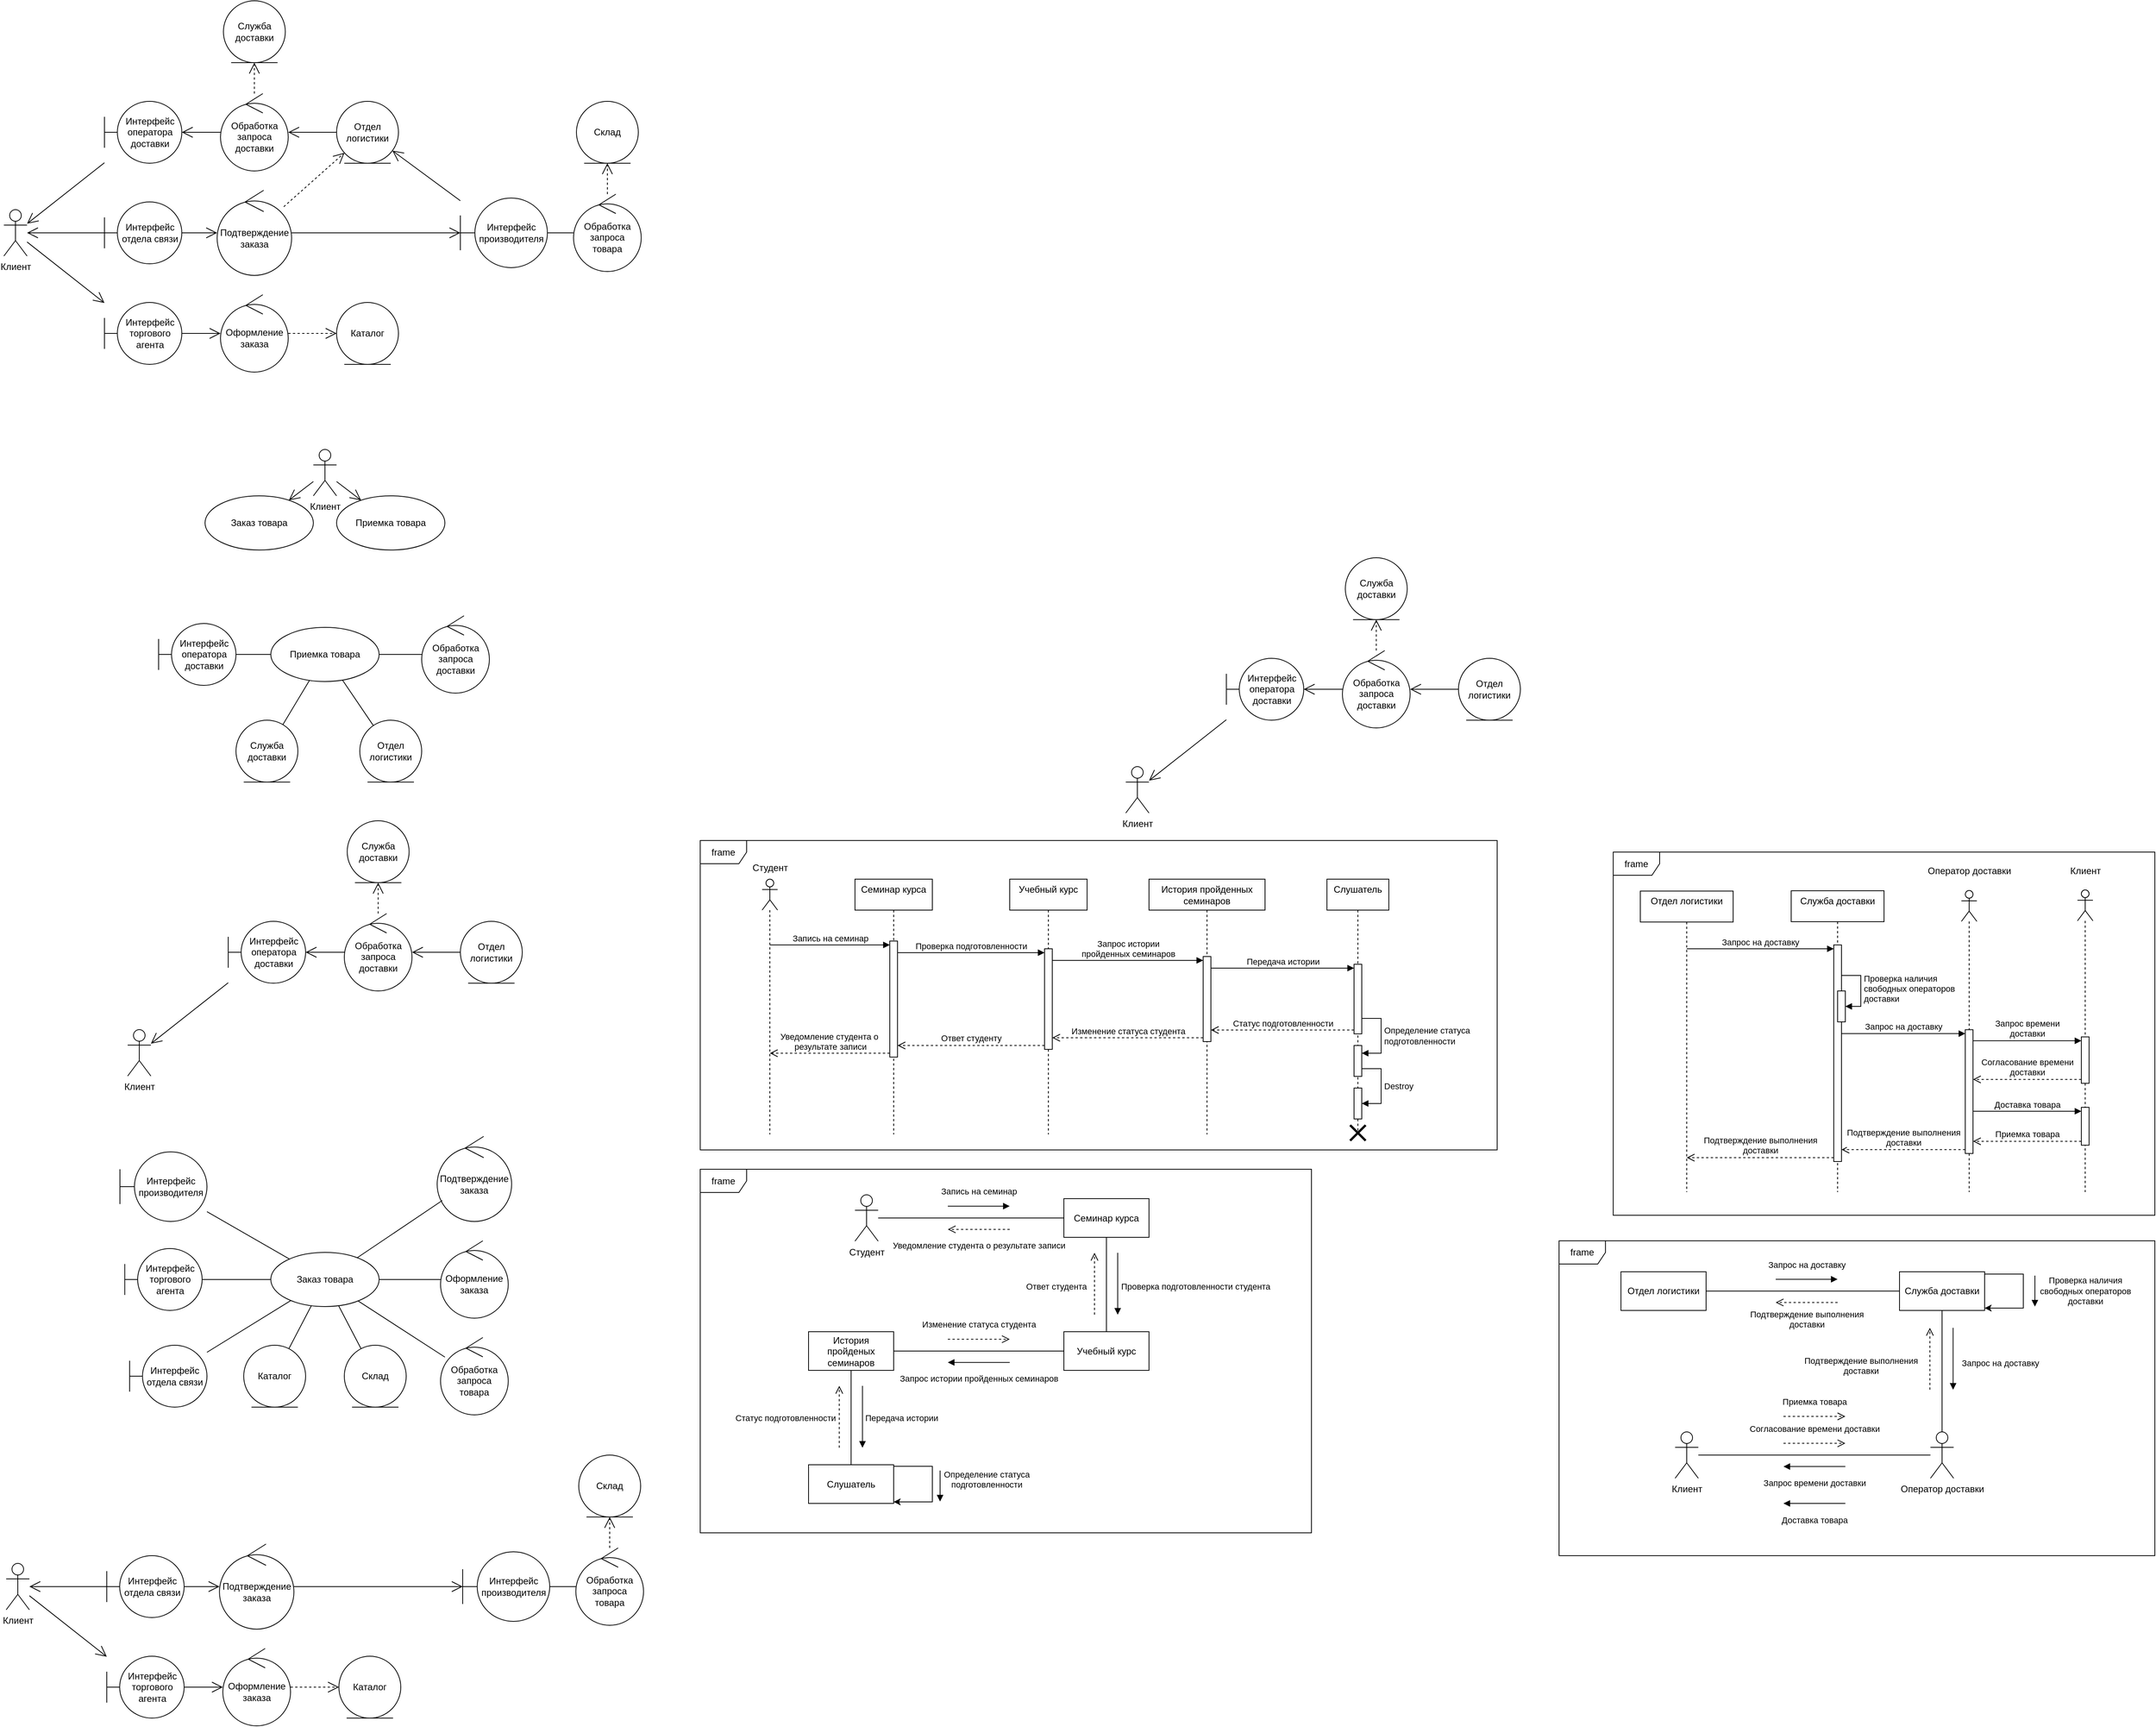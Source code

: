 <mxfile version="24.2.0" type="github">
  <diagram name="Page-1" id="CcjjviD7n0SHSWbUQ4M4">
    <mxGraphModel dx="2048" dy="1240" grid="1" gridSize="10" guides="1" tooltips="1" connect="1" arrows="1" fold="1" page="1" pageScale="1" pageWidth="850" pageHeight="1100" math="0" shadow="0">
      <root>
        <mxCell id="0" />
        <mxCell id="1" parent="0" />
        <mxCell id="o7Sh_ZkmPcDzMAhBmwNY-1" value="Клиент" style="shape=umlActor;verticalLabelPosition=bottom;verticalAlign=top;html=1;outlineConnect=0;" parent="1" vertex="1">
          <mxGeometry x="10" y="270" width="30" height="60" as="geometry" />
        </mxCell>
        <mxCell id="o7Sh_ZkmPcDzMAhBmwNY-2" value="Интерфейс производителя" style="shape=umlBoundary;whiteSpace=wrap;html=1;" parent="1" vertex="1">
          <mxGeometry x="600" y="255" width="112.5" height="90" as="geometry" />
        </mxCell>
        <mxCell id="o7Sh_ZkmPcDzMAhBmwNY-3" value="Интерфейс торгового агента" style="shape=umlBoundary;whiteSpace=wrap;html=1;" parent="1" vertex="1">
          <mxGeometry x="140" y="390" width="100" height="80" as="geometry" />
        </mxCell>
        <mxCell id="o7Sh_ZkmPcDzMAhBmwNY-4" value="Интерфейс отдела связи" style="shape=umlBoundary;whiteSpace=wrap;html=1;" parent="1" vertex="1">
          <mxGeometry x="140" y="260" width="100" height="80" as="geometry" />
        </mxCell>
        <mxCell id="o7Sh_ZkmPcDzMAhBmwNY-5" value="Интерфейс оператора доставки" style="shape=umlBoundary;whiteSpace=wrap;html=1;" parent="1" vertex="1">
          <mxGeometry x="140" y="130" width="100" height="80" as="geometry" />
        </mxCell>
        <mxCell id="o7Sh_ZkmPcDzMAhBmwNY-6" value="" style="endArrow=open;endFill=1;endSize=12;html=1;rounded=0;" parent="1" source="o7Sh_ZkmPcDzMAhBmwNY-5" target="o7Sh_ZkmPcDzMAhBmwNY-1" edge="1">
          <mxGeometry width="160" relative="1" as="geometry">
            <mxPoint x="300" y="50" as="sourcePoint" />
            <mxPoint x="460" y="50" as="targetPoint" />
          </mxGeometry>
        </mxCell>
        <mxCell id="o7Sh_ZkmPcDzMAhBmwNY-7" value="" style="endArrow=open;endFill=1;endSize=12;html=1;rounded=0;" parent="1" source="o7Sh_ZkmPcDzMAhBmwNY-1" target="o7Sh_ZkmPcDzMAhBmwNY-3" edge="1">
          <mxGeometry width="160" relative="1" as="geometry">
            <mxPoint x="320" y="103" as="sourcePoint" />
            <mxPoint x="420" y="30" as="targetPoint" />
          </mxGeometry>
        </mxCell>
        <mxCell id="o7Sh_ZkmPcDzMAhBmwNY-8" value="" style="endArrow=open;endFill=1;endSize=12;html=1;rounded=0;" parent="1" source="o7Sh_ZkmPcDzMAhBmwNY-4" target="o7Sh_ZkmPcDzMAhBmwNY-1" edge="1">
          <mxGeometry width="160" relative="1" as="geometry">
            <mxPoint x="160" y="236" as="sourcePoint" />
            <mxPoint x="60" y="309" as="targetPoint" />
          </mxGeometry>
        </mxCell>
        <mxCell id="o7Sh_ZkmPcDzMAhBmwNY-9" value="Обработка запроса товара" style="ellipse;shape=umlControl;whiteSpace=wrap;html=1;" parent="1" vertex="1">
          <mxGeometry x="746.25" y="250" width="87.5" height="100" as="geometry" />
        </mxCell>
        <mxCell id="o7Sh_ZkmPcDzMAhBmwNY-13" value="Каталог" style="ellipse;shape=umlEntity;whiteSpace=wrap;html=1;" parent="1" vertex="1">
          <mxGeometry x="440" y="390" width="80" height="80" as="geometry" />
        </mxCell>
        <mxCell id="o7Sh_ZkmPcDzMAhBmwNY-14" value="Склад" style="ellipse;shape=umlEntity;whiteSpace=wrap;html=1;" parent="1" vertex="1">
          <mxGeometry x="750" y="130" width="80" height="80" as="geometry" />
        </mxCell>
        <mxCell id="o7Sh_ZkmPcDzMAhBmwNY-15" value="Отдел логистики" style="ellipse;shape=umlEntity;whiteSpace=wrap;html=1;" parent="1" vertex="1">
          <mxGeometry x="440" y="130" width="80" height="80" as="geometry" />
        </mxCell>
        <mxCell id="o7Sh_ZkmPcDzMAhBmwNY-16" value="Служба доставки" style="ellipse;shape=umlEntity;whiteSpace=wrap;html=1;" parent="1" vertex="1">
          <mxGeometry x="293.75" width="80" height="80" as="geometry" />
        </mxCell>
        <mxCell id="o7Sh_ZkmPcDzMAhBmwNY-18" value="Обработка запроса доставки" style="ellipse;shape=umlControl;whiteSpace=wrap;html=1;" parent="1" vertex="1">
          <mxGeometry x="290" y="120" width="87.5" height="100" as="geometry" />
        </mxCell>
        <mxCell id="o7Sh_ZkmPcDzMAhBmwNY-19" value="Подтверждение заказа" style="ellipse;shape=umlControl;whiteSpace=wrap;html=1;" parent="1" vertex="1">
          <mxGeometry x="285.63" y="245" width="96.25" height="110" as="geometry" />
        </mxCell>
        <mxCell id="o7Sh_ZkmPcDzMAhBmwNY-20" value="Оформление заказа" style="ellipse;shape=umlControl;whiteSpace=wrap;html=1;" parent="1" vertex="1">
          <mxGeometry x="290" y="380" width="87.5" height="100" as="geometry" />
        </mxCell>
        <mxCell id="o7Sh_ZkmPcDzMAhBmwNY-21" value="" style="endArrow=open;endFill=1;endSize=12;html=1;rounded=0;dashed=1;" parent="1" source="o7Sh_ZkmPcDzMAhBmwNY-9" target="o7Sh_ZkmPcDzMAhBmwNY-14" edge="1">
          <mxGeometry width="160" relative="1" as="geometry">
            <mxPoint x="810" y="355" as="sourcePoint" />
            <mxPoint x="710" y="434" as="targetPoint" />
          </mxGeometry>
        </mxCell>
        <mxCell id="o7Sh_ZkmPcDzMAhBmwNY-22" value="" style="endArrow=open;endFill=1;endSize=12;html=1;rounded=0;dashed=1;" parent="1" source="o7Sh_ZkmPcDzMAhBmwNY-18" target="o7Sh_ZkmPcDzMAhBmwNY-16" edge="1">
          <mxGeometry width="160" relative="1" as="geometry">
            <mxPoint x="560" y="39.5" as="sourcePoint" />
            <mxPoint x="610" y="39.5" as="targetPoint" />
          </mxGeometry>
        </mxCell>
        <mxCell id="o7Sh_ZkmPcDzMAhBmwNY-23" value="" style="endArrow=open;endFill=1;endSize=12;html=1;rounded=0;dashed=1;" parent="1" source="o7Sh_ZkmPcDzMAhBmwNY-20" target="o7Sh_ZkmPcDzMAhBmwNY-13" edge="1">
          <mxGeometry width="160" relative="1" as="geometry">
            <mxPoint x="572.5" y="550" as="sourcePoint" />
            <mxPoint x="672.5" y="380" as="targetPoint" />
          </mxGeometry>
        </mxCell>
        <mxCell id="o7Sh_ZkmPcDzMAhBmwNY-24" value="" style="endArrow=open;endFill=1;endSize=12;html=1;rounded=0;dashed=1;" parent="1" source="o7Sh_ZkmPcDzMAhBmwNY-19" target="o7Sh_ZkmPcDzMAhBmwNY-15" edge="1">
          <mxGeometry width="160" relative="1" as="geometry">
            <mxPoint x="430" y="310" as="sourcePoint" />
            <mxPoint x="492" y="310" as="targetPoint" />
          </mxGeometry>
        </mxCell>
        <mxCell id="o7Sh_ZkmPcDzMAhBmwNY-25" value="" style="endArrow=open;endFill=1;endSize=12;html=1;rounded=0;" parent="1" source="o7Sh_ZkmPcDzMAhBmwNY-3" target="o7Sh_ZkmPcDzMAhBmwNY-20" edge="1">
          <mxGeometry width="160" relative="1" as="geometry">
            <mxPoint x="340" y="530" as="sourcePoint" />
            <mxPoint x="240" y="530" as="targetPoint" />
          </mxGeometry>
        </mxCell>
        <mxCell id="o7Sh_ZkmPcDzMAhBmwNY-26" value="" style="endArrow=open;endFill=1;endSize=12;html=1;rounded=0;" parent="1" source="o7Sh_ZkmPcDzMAhBmwNY-4" target="o7Sh_ZkmPcDzMAhBmwNY-19" edge="1">
          <mxGeometry width="160" relative="1" as="geometry">
            <mxPoint x="240" y="355" as="sourcePoint" />
            <mxPoint x="290" y="355" as="targetPoint" />
          </mxGeometry>
        </mxCell>
        <mxCell id="o7Sh_ZkmPcDzMAhBmwNY-27" value="" style="endArrow=open;endFill=1;endSize=12;html=1;rounded=0;" parent="1" source="o7Sh_ZkmPcDzMAhBmwNY-18" target="o7Sh_ZkmPcDzMAhBmwNY-5" edge="1">
          <mxGeometry width="160" relative="1" as="geometry">
            <mxPoint x="167" y="60" as="sourcePoint" />
            <mxPoint x="213" y="60" as="targetPoint" />
          </mxGeometry>
        </mxCell>
        <mxCell id="o7Sh_ZkmPcDzMAhBmwNY-28" value="" style="endArrow=open;endFill=1;endSize=12;html=1;rounded=0;" parent="1" source="o7Sh_ZkmPcDzMAhBmwNY-19" target="o7Sh_ZkmPcDzMAhBmwNY-2" edge="1">
          <mxGeometry width="160" relative="1" as="geometry">
            <mxPoint x="530" y="299.5" as="sourcePoint" />
            <mxPoint x="560" y="300" as="targetPoint" />
          </mxGeometry>
        </mxCell>
        <mxCell id="o7Sh_ZkmPcDzMAhBmwNY-29" value="" style="endArrow=none;endFill=0;endSize=12;html=1;rounded=0;" parent="1" source="o7Sh_ZkmPcDzMAhBmwNY-2" target="o7Sh_ZkmPcDzMAhBmwNY-9" edge="1">
          <mxGeometry width="160" relative="1" as="geometry">
            <mxPoint x="572" y="360" as="sourcePoint" />
            <mxPoint x="750" y="360" as="targetPoint" />
          </mxGeometry>
        </mxCell>
        <mxCell id="o7Sh_ZkmPcDzMAhBmwNY-30" value="" style="endArrow=open;endFill=1;endSize=12;html=1;rounded=0;" parent="1" source="o7Sh_ZkmPcDzMAhBmwNY-2" target="o7Sh_ZkmPcDzMAhBmwNY-15" edge="1">
          <mxGeometry width="160" relative="1" as="geometry">
            <mxPoint x="572.5" y="170" as="sourcePoint" />
            <mxPoint x="626" y="230" as="targetPoint" />
          </mxGeometry>
        </mxCell>
        <mxCell id="o7Sh_ZkmPcDzMAhBmwNY-31" value="" style="endArrow=open;endFill=1;endSize=12;html=1;rounded=0;" parent="1" source="o7Sh_ZkmPcDzMAhBmwNY-15" target="o7Sh_ZkmPcDzMAhBmwNY-18" edge="1">
          <mxGeometry width="160" relative="1" as="geometry">
            <mxPoint x="583" y="180" as="sourcePoint" />
            <mxPoint x="410" y="180" as="targetPoint" />
          </mxGeometry>
        </mxCell>
        <mxCell id="o7Sh_ZkmPcDzMAhBmwNY-34" value="Клиент" style="shape=umlActor;verticalLabelPosition=bottom;verticalAlign=top;html=1;outlineConnect=0;" parent="1" vertex="1">
          <mxGeometry x="410" y="580" width="30" height="60" as="geometry" />
        </mxCell>
        <mxCell id="o7Sh_ZkmPcDzMAhBmwNY-35" value="Приемка товара" style="ellipse;whiteSpace=wrap;html=1;" parent="1" vertex="1">
          <mxGeometry x="440" y="640" width="140" height="70" as="geometry" />
        </mxCell>
        <mxCell id="o7Sh_ZkmPcDzMAhBmwNY-36" value="Заказ товара" style="ellipse;whiteSpace=wrap;html=1;" parent="1" vertex="1">
          <mxGeometry x="270" y="640" width="140" height="70" as="geometry" />
        </mxCell>
        <mxCell id="o7Sh_ZkmPcDzMAhBmwNY-37" value="" style="endArrow=open;endFill=1;endSize=12;html=1;rounded=0;" parent="1" source="o7Sh_ZkmPcDzMAhBmwNY-34" target="o7Sh_ZkmPcDzMAhBmwNY-35" edge="1">
          <mxGeometry width="160" relative="1" as="geometry">
            <mxPoint x="390" y="650" as="sourcePoint" />
            <mxPoint x="665" y="679" as="targetPoint" />
          </mxGeometry>
        </mxCell>
        <mxCell id="o7Sh_ZkmPcDzMAhBmwNY-38" value="" style="endArrow=open;endFill=1;endSize=12;html=1;rounded=0;" parent="1" source="o7Sh_ZkmPcDzMAhBmwNY-34" target="o7Sh_ZkmPcDzMAhBmwNY-36" edge="1">
          <mxGeometry width="160" relative="1" as="geometry">
            <mxPoint x="390" y="630" as="sourcePoint" />
            <mxPoint x="482" y="584" as="targetPoint" />
          </mxGeometry>
        </mxCell>
        <mxCell id="o7Sh_ZkmPcDzMAhBmwNY-39" value="Заказ товара" style="ellipse;whiteSpace=wrap;html=1;" parent="1" vertex="1">
          <mxGeometry x="355" y="1618" width="140" height="70" as="geometry" />
        </mxCell>
        <mxCell id="o7Sh_ZkmPcDzMAhBmwNY-40" value="Приемка товара" style="ellipse;whiteSpace=wrap;html=1;" parent="1" vertex="1">
          <mxGeometry x="355" y="810" width="140" height="70" as="geometry" />
        </mxCell>
        <mxCell id="o7Sh_ZkmPcDzMAhBmwNY-41" value="Интерфейс оператора доставки" style="shape=umlBoundary;whiteSpace=wrap;html=1;" parent="1" vertex="1">
          <mxGeometry x="210" y="805" width="100" height="80" as="geometry" />
        </mxCell>
        <mxCell id="o7Sh_ZkmPcDzMAhBmwNY-42" value="Отдел логистики" style="ellipse;shape=umlEntity;whiteSpace=wrap;html=1;" parent="1" vertex="1">
          <mxGeometry x="470" y="930" width="80" height="80" as="geometry" />
        </mxCell>
        <mxCell id="o7Sh_ZkmPcDzMAhBmwNY-43" value="Служба доставки" style="ellipse;shape=umlEntity;whiteSpace=wrap;html=1;" parent="1" vertex="1">
          <mxGeometry x="310" y="930" width="80" height="80" as="geometry" />
        </mxCell>
        <mxCell id="o7Sh_ZkmPcDzMAhBmwNY-44" value="Обработка запроса доставки" style="ellipse;shape=umlControl;whiteSpace=wrap;html=1;" parent="1" vertex="1">
          <mxGeometry x="550" y="795" width="87.5" height="100" as="geometry" />
        </mxCell>
        <mxCell id="o7Sh_ZkmPcDzMAhBmwNY-45" value="" style="endArrow=none;endFill=0;endSize=12;html=1;rounded=0;" parent="1" source="o7Sh_ZkmPcDzMAhBmwNY-44" target="o7Sh_ZkmPcDzMAhBmwNY-40" edge="1">
          <mxGeometry width="160" relative="1" as="geometry">
            <mxPoint x="630" y="1060" as="sourcePoint" />
            <mxPoint x="776" y="800" as="targetPoint" />
          </mxGeometry>
        </mxCell>
        <mxCell id="o7Sh_ZkmPcDzMAhBmwNY-46" value="" style="endArrow=none;endFill=0;endSize=12;html=1;rounded=0;" parent="1" source="o7Sh_ZkmPcDzMAhBmwNY-41" target="o7Sh_ZkmPcDzMAhBmwNY-40" edge="1">
          <mxGeometry width="160" relative="1" as="geometry">
            <mxPoint x="560" y="855" as="sourcePoint" />
            <mxPoint x="505" y="855" as="targetPoint" />
            <Array as="points" />
          </mxGeometry>
        </mxCell>
        <mxCell id="o7Sh_ZkmPcDzMAhBmwNY-48" value="" style="endArrow=none;endFill=0;endSize=12;html=1;rounded=0;" parent="1" source="o7Sh_ZkmPcDzMAhBmwNY-40" target="o7Sh_ZkmPcDzMAhBmwNY-42" edge="1">
          <mxGeometry width="160" relative="1" as="geometry">
            <mxPoint x="665" y="969.5" as="sourcePoint" />
            <mxPoint x="610" y="969.5" as="targetPoint" />
          </mxGeometry>
        </mxCell>
        <mxCell id="o7Sh_ZkmPcDzMAhBmwNY-49" value="" style="endArrow=none;endFill=0;endSize=12;html=1;rounded=0;" parent="1" source="o7Sh_ZkmPcDzMAhBmwNY-40" target="o7Sh_ZkmPcDzMAhBmwNY-43" edge="1">
          <mxGeometry width="160" relative="1" as="geometry">
            <mxPoint x="400" y="910" as="sourcePoint" />
            <mxPoint x="440" y="969" as="targetPoint" />
          </mxGeometry>
        </mxCell>
        <mxCell id="o7Sh_ZkmPcDzMAhBmwNY-50" value="Интерфейс производителя" style="shape=umlBoundary;whiteSpace=wrap;html=1;" parent="1" vertex="1">
          <mxGeometry x="160" y="1488" width="112.5" height="90" as="geometry" />
        </mxCell>
        <mxCell id="o7Sh_ZkmPcDzMAhBmwNY-51" value="Интерфейс торгового агента" style="shape=umlBoundary;whiteSpace=wrap;html=1;" parent="1" vertex="1">
          <mxGeometry x="166.25" y="1613" width="100" height="80" as="geometry" />
        </mxCell>
        <mxCell id="o7Sh_ZkmPcDzMAhBmwNY-52" value="Интерфейс отдела связи" style="shape=umlBoundary;whiteSpace=wrap;html=1;" parent="1" vertex="1">
          <mxGeometry x="172.5" y="1738" width="100" height="80" as="geometry" />
        </mxCell>
        <mxCell id="o7Sh_ZkmPcDzMAhBmwNY-53" value="Обработка запроса товара" style="ellipse;shape=umlControl;whiteSpace=wrap;html=1;" parent="1" vertex="1">
          <mxGeometry x="574.38" y="1728" width="87.5" height="100" as="geometry" />
        </mxCell>
        <mxCell id="o7Sh_ZkmPcDzMAhBmwNY-54" value="Каталог" style="ellipse;shape=umlEntity;whiteSpace=wrap;html=1;" parent="1" vertex="1">
          <mxGeometry x="320" y="1738" width="80" height="80" as="geometry" />
        </mxCell>
        <mxCell id="o7Sh_ZkmPcDzMAhBmwNY-55" value="Склад" style="ellipse;shape=umlEntity;whiteSpace=wrap;html=1;" parent="1" vertex="1">
          <mxGeometry x="450" y="1738" width="80" height="80" as="geometry" />
        </mxCell>
        <mxCell id="o7Sh_ZkmPcDzMAhBmwNY-56" value="Подтверждение заказа" style="ellipse;shape=umlControl;whiteSpace=wrap;html=1;" parent="1" vertex="1">
          <mxGeometry x="570.01" y="1468" width="96.25" height="110" as="geometry" />
        </mxCell>
        <mxCell id="o7Sh_ZkmPcDzMAhBmwNY-57" value="Оформление заказа" style="ellipse;shape=umlControl;whiteSpace=wrap;html=1;" parent="1" vertex="1">
          <mxGeometry x="574.38" y="1603" width="87.5" height="100" as="geometry" />
        </mxCell>
        <mxCell id="o7Sh_ZkmPcDzMAhBmwNY-58" value="" style="endArrow=none;endFill=0;endSize=12;html=1;rounded=0;" parent="1" source="o7Sh_ZkmPcDzMAhBmwNY-50" target="o7Sh_ZkmPcDzMAhBmwNY-39" edge="1">
          <mxGeometry width="160" relative="1" as="geometry">
            <mxPoint x="450" y="1448" as="sourcePoint" />
            <mxPoint x="416" y="1505" as="targetPoint" />
          </mxGeometry>
        </mxCell>
        <mxCell id="o7Sh_ZkmPcDzMAhBmwNY-59" value="" style="endArrow=none;endFill=0;endSize=12;html=1;rounded=0;" parent="1" source="o7Sh_ZkmPcDzMAhBmwNY-51" target="o7Sh_ZkmPcDzMAhBmwNY-39" edge="1">
          <mxGeometry width="160" relative="1" as="geometry">
            <mxPoint x="260" y="1648" as="sourcePoint" />
            <mxPoint x="366" y="1710" as="targetPoint" />
          </mxGeometry>
        </mxCell>
        <mxCell id="o7Sh_ZkmPcDzMAhBmwNY-60" value="" style="endArrow=none;endFill=0;endSize=12;html=1;rounded=0;" parent="1" source="o7Sh_ZkmPcDzMAhBmwNY-52" target="o7Sh_ZkmPcDzMAhBmwNY-39" edge="1">
          <mxGeometry width="160" relative="1" as="geometry">
            <mxPoint x="284.75" y="1688" as="sourcePoint" />
            <mxPoint x="373.75" y="1688" as="targetPoint" />
          </mxGeometry>
        </mxCell>
        <mxCell id="o7Sh_ZkmPcDzMAhBmwNY-61" value="" style="endArrow=none;endFill=0;endSize=12;html=1;rounded=0;" parent="1" source="o7Sh_ZkmPcDzMAhBmwNY-54" target="o7Sh_ZkmPcDzMAhBmwNY-39" edge="1">
          <mxGeometry width="160" relative="1" as="geometry">
            <mxPoint x="283" y="1757" as="sourcePoint" />
            <mxPoint x="391" y="1690" as="targetPoint" />
          </mxGeometry>
        </mxCell>
        <mxCell id="o7Sh_ZkmPcDzMAhBmwNY-62" value="" style="endArrow=none;endFill=0;endSize=12;html=1;rounded=0;" parent="1" source="o7Sh_ZkmPcDzMAhBmwNY-55" target="o7Sh_ZkmPcDzMAhBmwNY-39" edge="1">
          <mxGeometry width="160" relative="1" as="geometry">
            <mxPoint x="388" y="1752" as="sourcePoint" />
            <mxPoint x="417" y="1697" as="targetPoint" />
          </mxGeometry>
        </mxCell>
        <mxCell id="o7Sh_ZkmPcDzMAhBmwNY-63" value="" style="endArrow=none;endFill=0;endSize=12;html=1;rounded=0;" parent="1" source="o7Sh_ZkmPcDzMAhBmwNY-53" target="o7Sh_ZkmPcDzMAhBmwNY-39" edge="1">
          <mxGeometry width="160" relative="1" as="geometry">
            <mxPoint x="549" y="1723" as="sourcePoint" />
            <mxPoint x="520" y="1668" as="targetPoint" />
          </mxGeometry>
        </mxCell>
        <mxCell id="o7Sh_ZkmPcDzMAhBmwNY-64" value="" style="endArrow=none;endFill=0;endSize=12;html=1;rounded=0;" parent="1" source="o7Sh_ZkmPcDzMAhBmwNY-57" target="o7Sh_ZkmPcDzMAhBmwNY-39" edge="1">
          <mxGeometry width="160" relative="1" as="geometry">
            <mxPoint x="562" y="1630" as="sourcePoint" />
            <mxPoint x="450" y="1558" as="targetPoint" />
          </mxGeometry>
        </mxCell>
        <mxCell id="o7Sh_ZkmPcDzMAhBmwNY-65" value="" style="endArrow=none;endFill=0;endSize=12;html=1;rounded=0;" parent="1" source="o7Sh_ZkmPcDzMAhBmwNY-56" target="o7Sh_ZkmPcDzMAhBmwNY-39" edge="1">
          <mxGeometry width="160" relative="1" as="geometry">
            <mxPoint x="690" y="1598" as="sourcePoint" />
            <mxPoint x="521" y="1568" as="targetPoint" />
          </mxGeometry>
        </mxCell>
        <mxCell id="o7Sh_ZkmPcDzMAhBmwNY-66" value="Клиент" style="shape=umlActor;verticalLabelPosition=bottom;verticalAlign=top;html=1;outlineConnect=0;" parent="1" vertex="1">
          <mxGeometry x="170" y="1330" width="30" height="60" as="geometry" />
        </mxCell>
        <mxCell id="o7Sh_ZkmPcDzMAhBmwNY-67" value="Интерфейс оператора доставки" style="shape=umlBoundary;whiteSpace=wrap;html=1;" parent="1" vertex="1">
          <mxGeometry x="300" y="1190" width="100" height="80" as="geometry" />
        </mxCell>
        <mxCell id="o7Sh_ZkmPcDzMAhBmwNY-68" value="" style="endArrow=open;endFill=1;endSize=12;html=1;rounded=0;" parent="1" source="o7Sh_ZkmPcDzMAhBmwNY-67" target="o7Sh_ZkmPcDzMAhBmwNY-66" edge="1">
          <mxGeometry width="160" relative="1" as="geometry">
            <mxPoint x="460" y="1110" as="sourcePoint" />
            <mxPoint x="620" y="1110" as="targetPoint" />
          </mxGeometry>
        </mxCell>
        <mxCell id="o7Sh_ZkmPcDzMAhBmwNY-69" value="Отдел логистики" style="ellipse;shape=umlEntity;whiteSpace=wrap;html=1;" parent="1" vertex="1">
          <mxGeometry x="600" y="1190" width="80" height="80" as="geometry" />
        </mxCell>
        <mxCell id="o7Sh_ZkmPcDzMAhBmwNY-70" value="Служба доставки" style="ellipse;shape=umlEntity;whiteSpace=wrap;html=1;" parent="1" vertex="1">
          <mxGeometry x="453.75" y="1060" width="80" height="80" as="geometry" />
        </mxCell>
        <mxCell id="o7Sh_ZkmPcDzMAhBmwNY-71" value="Обработка запроса доставки" style="ellipse;shape=umlControl;whiteSpace=wrap;html=1;" parent="1" vertex="1">
          <mxGeometry x="450" y="1180" width="87.5" height="100" as="geometry" />
        </mxCell>
        <mxCell id="o7Sh_ZkmPcDzMAhBmwNY-72" value="" style="endArrow=open;endFill=1;endSize=12;html=1;rounded=0;dashed=1;" parent="1" source="o7Sh_ZkmPcDzMAhBmwNY-71" target="o7Sh_ZkmPcDzMAhBmwNY-70" edge="1">
          <mxGeometry width="160" relative="1" as="geometry">
            <mxPoint x="720" y="1099.5" as="sourcePoint" />
            <mxPoint x="770" y="1099.5" as="targetPoint" />
          </mxGeometry>
        </mxCell>
        <mxCell id="o7Sh_ZkmPcDzMAhBmwNY-73" value="" style="endArrow=open;endFill=1;endSize=12;html=1;rounded=0;" parent="1" source="o7Sh_ZkmPcDzMAhBmwNY-71" target="o7Sh_ZkmPcDzMAhBmwNY-67" edge="1">
          <mxGeometry width="160" relative="1" as="geometry">
            <mxPoint x="327" y="1120" as="sourcePoint" />
            <mxPoint x="373" y="1120" as="targetPoint" />
          </mxGeometry>
        </mxCell>
        <mxCell id="o7Sh_ZkmPcDzMAhBmwNY-74" value="" style="endArrow=open;endFill=1;endSize=12;html=1;rounded=0;" parent="1" source="o7Sh_ZkmPcDzMAhBmwNY-69" target="o7Sh_ZkmPcDzMAhBmwNY-71" edge="1">
          <mxGeometry width="160" relative="1" as="geometry">
            <mxPoint x="743" y="1240" as="sourcePoint" />
            <mxPoint x="570" y="1240" as="targetPoint" />
          </mxGeometry>
        </mxCell>
        <mxCell id="o7Sh_ZkmPcDzMAhBmwNY-76" value="Клиент" style="shape=umlActor;verticalLabelPosition=bottom;verticalAlign=top;html=1;outlineConnect=0;" parent="1" vertex="1">
          <mxGeometry x="13" y="2020" width="30" height="60" as="geometry" />
        </mxCell>
        <mxCell id="o7Sh_ZkmPcDzMAhBmwNY-77" value="Интерфейс производителя" style="shape=umlBoundary;whiteSpace=wrap;html=1;" parent="1" vertex="1">
          <mxGeometry x="603" y="2005" width="112.5" height="90" as="geometry" />
        </mxCell>
        <mxCell id="o7Sh_ZkmPcDzMAhBmwNY-78" value="Интерфейс торгового агента" style="shape=umlBoundary;whiteSpace=wrap;html=1;" parent="1" vertex="1">
          <mxGeometry x="143" y="2140" width="100" height="80" as="geometry" />
        </mxCell>
        <mxCell id="o7Sh_ZkmPcDzMAhBmwNY-79" value="Интерфейс отдела связи" style="shape=umlBoundary;whiteSpace=wrap;html=1;" parent="1" vertex="1">
          <mxGeometry x="143" y="2010" width="100" height="80" as="geometry" />
        </mxCell>
        <mxCell id="o7Sh_ZkmPcDzMAhBmwNY-80" value="" style="endArrow=open;endFill=1;endSize=12;html=1;rounded=0;" parent="1" source="o7Sh_ZkmPcDzMAhBmwNY-76" target="o7Sh_ZkmPcDzMAhBmwNY-78" edge="1">
          <mxGeometry width="160" relative="1" as="geometry">
            <mxPoint x="323" y="1853" as="sourcePoint" />
            <mxPoint x="423" y="1780" as="targetPoint" />
          </mxGeometry>
        </mxCell>
        <mxCell id="o7Sh_ZkmPcDzMAhBmwNY-81" value="" style="endArrow=open;endFill=1;endSize=12;html=1;rounded=0;" parent="1" source="o7Sh_ZkmPcDzMAhBmwNY-79" target="o7Sh_ZkmPcDzMAhBmwNY-76" edge="1">
          <mxGeometry width="160" relative="1" as="geometry">
            <mxPoint x="163" y="1986" as="sourcePoint" />
            <mxPoint x="63" y="2059" as="targetPoint" />
          </mxGeometry>
        </mxCell>
        <mxCell id="o7Sh_ZkmPcDzMAhBmwNY-82" value="Обработка запроса товара" style="ellipse;shape=umlControl;whiteSpace=wrap;html=1;" parent="1" vertex="1">
          <mxGeometry x="749.25" y="2000" width="87.5" height="100" as="geometry" />
        </mxCell>
        <mxCell id="o7Sh_ZkmPcDzMAhBmwNY-83" value="Каталог" style="ellipse;shape=umlEntity;whiteSpace=wrap;html=1;" parent="1" vertex="1">
          <mxGeometry x="443" y="2140" width="80" height="80" as="geometry" />
        </mxCell>
        <mxCell id="o7Sh_ZkmPcDzMAhBmwNY-84" value="Склад" style="ellipse;shape=umlEntity;whiteSpace=wrap;html=1;" parent="1" vertex="1">
          <mxGeometry x="753" y="1880" width="80" height="80" as="geometry" />
        </mxCell>
        <mxCell id="o7Sh_ZkmPcDzMAhBmwNY-85" value="Подтверждение заказа" style="ellipse;shape=umlControl;whiteSpace=wrap;html=1;" parent="1" vertex="1">
          <mxGeometry x="288.63" y="1995" width="96.25" height="110" as="geometry" />
        </mxCell>
        <mxCell id="o7Sh_ZkmPcDzMAhBmwNY-86" value="Оформление заказа" style="ellipse;shape=umlControl;whiteSpace=wrap;html=1;" parent="1" vertex="1">
          <mxGeometry x="293" y="2130" width="87.5" height="100" as="geometry" />
        </mxCell>
        <mxCell id="o7Sh_ZkmPcDzMAhBmwNY-87" value="" style="endArrow=open;endFill=1;endSize=12;html=1;rounded=0;dashed=1;" parent="1" source="o7Sh_ZkmPcDzMAhBmwNY-82" target="o7Sh_ZkmPcDzMAhBmwNY-84" edge="1">
          <mxGeometry width="160" relative="1" as="geometry">
            <mxPoint x="813" y="2105" as="sourcePoint" />
            <mxPoint x="713" y="2184" as="targetPoint" />
          </mxGeometry>
        </mxCell>
        <mxCell id="o7Sh_ZkmPcDzMAhBmwNY-88" value="" style="endArrow=open;endFill=1;endSize=12;html=1;rounded=0;dashed=1;" parent="1" source="o7Sh_ZkmPcDzMAhBmwNY-86" target="o7Sh_ZkmPcDzMAhBmwNY-83" edge="1">
          <mxGeometry width="160" relative="1" as="geometry">
            <mxPoint x="575.5" y="2300" as="sourcePoint" />
            <mxPoint x="675.5" y="2130" as="targetPoint" />
          </mxGeometry>
        </mxCell>
        <mxCell id="o7Sh_ZkmPcDzMAhBmwNY-89" value="" style="endArrow=open;endFill=1;endSize=12;html=1;rounded=0;" parent="1" source="o7Sh_ZkmPcDzMAhBmwNY-78" target="o7Sh_ZkmPcDzMAhBmwNY-86" edge="1">
          <mxGeometry width="160" relative="1" as="geometry">
            <mxPoint x="343" y="2280" as="sourcePoint" />
            <mxPoint x="243" y="2280" as="targetPoint" />
          </mxGeometry>
        </mxCell>
        <mxCell id="o7Sh_ZkmPcDzMAhBmwNY-90" value="" style="endArrow=open;endFill=1;endSize=12;html=1;rounded=0;" parent="1" source="o7Sh_ZkmPcDzMAhBmwNY-79" target="o7Sh_ZkmPcDzMAhBmwNY-85" edge="1">
          <mxGeometry width="160" relative="1" as="geometry">
            <mxPoint x="243" y="2105" as="sourcePoint" />
            <mxPoint x="293" y="2105" as="targetPoint" />
          </mxGeometry>
        </mxCell>
        <mxCell id="o7Sh_ZkmPcDzMAhBmwNY-91" value="" style="endArrow=open;endFill=1;endSize=12;html=1;rounded=0;" parent="1" source="o7Sh_ZkmPcDzMAhBmwNY-85" target="o7Sh_ZkmPcDzMAhBmwNY-77" edge="1">
          <mxGeometry width="160" relative="1" as="geometry">
            <mxPoint x="533" y="2049.5" as="sourcePoint" />
            <mxPoint x="563" y="2050" as="targetPoint" />
          </mxGeometry>
        </mxCell>
        <mxCell id="o7Sh_ZkmPcDzMAhBmwNY-92" value="" style="endArrow=none;endFill=0;endSize=12;html=1;rounded=0;" parent="1" source="o7Sh_ZkmPcDzMAhBmwNY-77" target="o7Sh_ZkmPcDzMAhBmwNY-82" edge="1">
          <mxGeometry width="160" relative="1" as="geometry">
            <mxPoint x="575" y="2110" as="sourcePoint" />
            <mxPoint x="753" y="2110" as="targetPoint" />
          </mxGeometry>
        </mxCell>
        <mxCell id="dkUESHu5_6093E1BnwJH-1" value="" style="shape=umlLifeline;perimeter=lifelinePerimeter;whiteSpace=wrap;html=1;container=1;dropTarget=0;collapsible=0;recursiveResize=0;outlineConnect=0;portConstraint=eastwest;newEdgeStyle={&quot;curved&quot;:0,&quot;rounded&quot;:0};participant=umlActor;" vertex="1" parent="1">
          <mxGeometry x="990" y="1135.5" width="20" height="330" as="geometry" />
        </mxCell>
        <mxCell id="dkUESHu5_6093E1BnwJH-3" value="&#xa;&lt;span style=&quot;color: rgb(0, 0, 0); font-family: Helvetica; font-size: 12px; font-style: normal; font-variant-ligatures: normal; font-variant-caps: normal; font-weight: 400; letter-spacing: normal; orphans: 2; text-align: center; text-indent: 0px; text-transform: none; widows: 2; word-spacing: 0px; -webkit-text-stroke-width: 0px; white-space: nowrap; background-color: rgb(251, 251, 251); text-decoration-thickness: initial; text-decoration-style: initial; text-decoration-color: initial; display: inline !important; float: none;&quot;&gt;Слушатель&lt;/span&gt;&#xa;&#xa;" style="shape=umlLifeline;perimeter=lifelinePerimeter;whiteSpace=wrap;html=1;container=1;dropTarget=0;collapsible=0;recursiveResize=0;outlineConnect=0;portConstraint=eastwest;newEdgeStyle={&quot;curved&quot;:0,&quot;rounded&quot;:0};" vertex="1" parent="1">
          <mxGeometry x="1720" y="1135.5" width="80" height="330" as="geometry" />
        </mxCell>
        <mxCell id="dkUESHu5_6093E1BnwJH-29" value="" style="html=1;points=[[0,0,0,0,5],[0,1,0,0,-5],[1,0,0,0,5],[1,1,0,0,-5]];perimeter=orthogonalPerimeter;outlineConnect=0;targetShapes=umlLifeline;portConstraint=eastwest;newEdgeStyle={&quot;curved&quot;:0,&quot;rounded&quot;:0};" vertex="1" parent="dkUESHu5_6093E1BnwJH-3">
          <mxGeometry x="35" y="215" width="10" height="40" as="geometry" />
        </mxCell>
        <mxCell id="dkUESHu5_6093E1BnwJH-30" value="Определение статуса&lt;br&gt;подготовленности" style="html=1;align=left;spacingLeft=2;endArrow=block;rounded=0;edgeStyle=orthogonalEdgeStyle;curved=0;rounded=0;" edge="1" target="dkUESHu5_6093E1BnwJH-29" parent="dkUESHu5_6093E1BnwJH-3" source="dkUESHu5_6093E1BnwJH-26">
          <mxGeometry relative="1" as="geometry">
            <mxPoint x="20" y="168.5" as="sourcePoint" />
            <Array as="points">
              <mxPoint x="70" y="180" />
              <mxPoint x="70" y="225" />
            </Array>
          </mxGeometry>
        </mxCell>
        <mxCell id="dkUESHu5_6093E1BnwJH-37" value="" style="html=1;points=[[0,0,0,0,5],[0,1,0,0,-5],[1,0,0,0,5],[1,1,0,0,-5]];perimeter=orthogonalPerimeter;outlineConnect=0;targetShapes=umlLifeline;portConstraint=eastwest;newEdgeStyle={&quot;curved&quot;:0,&quot;rounded&quot;:0};" vertex="1" parent="dkUESHu5_6093E1BnwJH-3">
          <mxGeometry x="35" y="270" width="10" height="40" as="geometry" />
        </mxCell>
        <mxCell id="dkUESHu5_6093E1BnwJH-38" value="Destroy" style="html=1;align=left;spacingLeft=2;endArrow=block;rounded=0;edgeStyle=orthogonalEdgeStyle;curved=0;rounded=0;" edge="1" target="dkUESHu5_6093E1BnwJH-37" parent="dkUESHu5_6093E1BnwJH-3" source="dkUESHu5_6093E1BnwJH-29">
          <mxGeometry relative="1" as="geometry">
            <mxPoint x="25" y="230" as="sourcePoint" />
            <Array as="points">
              <mxPoint x="70" y="245" />
              <mxPoint x="70" y="290" />
            </Array>
          </mxGeometry>
        </mxCell>
        <mxCell id="dkUESHu5_6093E1BnwJH-26" value="" style="html=1;points=[[0,0,0,0,5],[0,1,0,0,-5],[1,0,0,0,5],[1,1,0,0,-5]];perimeter=orthogonalPerimeter;outlineConnect=0;targetShapes=umlLifeline;portConstraint=eastwest;newEdgeStyle={&quot;curved&quot;:0,&quot;rounded&quot;:0};" vertex="1" parent="dkUESHu5_6093E1BnwJH-3">
          <mxGeometry x="35" y="110" width="10" height="90" as="geometry" />
        </mxCell>
        <mxCell id="dkUESHu5_6093E1BnwJH-4" value="&#xa;&lt;span style=&quot;color: rgb(0, 0, 0); font-family: Helvetica; font-size: 12px; font-style: normal; font-variant-ligatures: normal; font-variant-caps: normal; font-weight: 400; letter-spacing: normal; orphans: 2; text-align: center; text-indent: 0px; text-transform: none; widows: 2; word-spacing: 0px; -webkit-text-stroke-width: 0px; white-space: nowrap; background-color: rgb(251, 251, 251); text-decoration-thickness: initial; text-decoration-style: initial; text-decoration-color: initial; display: inline !important; float: none;&quot;&gt;Учебный курс&lt;/span&gt;&#xa;&#xa;" style="shape=umlLifeline;perimeter=lifelinePerimeter;whiteSpace=wrap;html=1;container=1;dropTarget=0;collapsible=0;recursiveResize=0;outlineConnect=0;portConstraint=eastwest;newEdgeStyle={&quot;curved&quot;:0,&quot;rounded&quot;:0};" vertex="1" parent="1">
          <mxGeometry x="1310" y="1135.5" width="100" height="330" as="geometry" />
        </mxCell>
        <mxCell id="dkUESHu5_6093E1BnwJH-20" value="" style="html=1;points=[[0,0,0,0,5],[0,1,0,0,-5],[1,0,0,0,5],[1,1,0,0,-5]];perimeter=orthogonalPerimeter;outlineConnect=0;targetShapes=umlLifeline;portConstraint=eastwest;newEdgeStyle={&quot;curved&quot;:0,&quot;rounded&quot;:0};" vertex="1" parent="dkUESHu5_6093E1BnwJH-4">
          <mxGeometry x="45" y="90" width="10" height="130" as="geometry" />
        </mxCell>
        <mxCell id="dkUESHu5_6093E1BnwJH-7" value="&#xa;&lt;span style=&quot;color: rgb(0, 0, 0); font-family: Helvetica; font-size: 12px; font-style: normal; font-variant-ligatures: normal; font-variant-caps: normal; font-weight: 400; letter-spacing: normal; orphans: 2; text-align: center; text-indent: 0px; text-transform: none; widows: 2; word-spacing: 0px; -webkit-text-stroke-width: 0px; white-space: nowrap; background-color: rgb(251, 251, 251); text-decoration-thickness: initial; text-decoration-style: initial; text-decoration-color: initial; display: inline !important; float: none;&quot;&gt;Семинар курса&lt;/span&gt;&#xa;&#xa;" style="shape=umlLifeline;perimeter=lifelinePerimeter;whiteSpace=wrap;html=1;container=1;dropTarget=0;collapsible=0;recursiveResize=0;outlineConnect=0;portConstraint=eastwest;newEdgeStyle={&quot;curved&quot;:0,&quot;rounded&quot;:0};" vertex="1" parent="1">
          <mxGeometry x="1110" y="1135.5" width="100" height="330" as="geometry" />
        </mxCell>
        <mxCell id="dkUESHu5_6093E1BnwJH-17" value="" style="html=1;points=[[0,0,0,0,5],[0,1,0,0,-5],[1,0,0,0,5],[1,1,0,0,-5]];perimeter=orthogonalPerimeter;outlineConnect=0;targetShapes=umlLifeline;portConstraint=eastwest;newEdgeStyle={&quot;curved&quot;:0,&quot;rounded&quot;:0};" vertex="1" parent="dkUESHu5_6093E1BnwJH-7">
          <mxGeometry x="45" y="80" width="10" height="150" as="geometry" />
        </mxCell>
        <mxCell id="dkUESHu5_6093E1BnwJH-9" value="&lt;br&gt;&lt;span style=&quot;color: rgb(0, 0, 0); font-family: Helvetica; font-size: 12px; font-style: normal; font-variant-ligatures: normal; font-variant-caps: normal; font-weight: 400; letter-spacing: normal; orphans: 2; text-align: center; text-indent: 0px; text-transform: none; widows: 2; word-spacing: 0px; -webkit-text-stroke-width: 0px; white-space: nowrap; background-color: rgb(251, 251, 251); text-decoration-thickness: initial; text-decoration-style: initial; text-decoration-color: initial; display: inline !important; float: none;&quot;&gt;История пройденных&lt;/span&gt;&lt;div&gt;&lt;span style=&quot;color: rgb(0, 0, 0); font-family: Helvetica; font-size: 12px; font-style: normal; font-variant-ligatures: normal; font-variant-caps: normal; font-weight: 400; letter-spacing: normal; orphans: 2; text-align: center; text-indent: 0px; text-transform: none; widows: 2; word-spacing: 0px; -webkit-text-stroke-width: 0px; white-space: nowrap; background-color: rgb(251, 251, 251); text-decoration-thickness: initial; text-decoration-style: initial; text-decoration-color: initial; display: inline !important; float: none;&quot;&gt;семинаров&lt;/span&gt;&lt;br&gt;&lt;br&gt;&lt;/div&gt;" style="shape=umlLifeline;perimeter=lifelinePerimeter;whiteSpace=wrap;html=1;container=1;dropTarget=0;collapsible=0;recursiveResize=0;outlineConnect=0;portConstraint=eastwest;newEdgeStyle={&quot;curved&quot;:0,&quot;rounded&quot;:0};" vertex="1" parent="1">
          <mxGeometry x="1490" y="1135.5" width="150" height="330" as="geometry" />
        </mxCell>
        <mxCell id="dkUESHu5_6093E1BnwJH-23" value="" style="html=1;points=[[0,0,0,0,5],[0,1,0,0,-5],[1,0,0,0,5],[1,1,0,0,-5]];perimeter=orthogonalPerimeter;outlineConnect=0;targetShapes=umlLifeline;portConstraint=eastwest;newEdgeStyle={&quot;curved&quot;:0,&quot;rounded&quot;:0};" vertex="1" parent="dkUESHu5_6093E1BnwJH-9">
          <mxGeometry x="70" y="100" width="10" height="110" as="geometry" />
        </mxCell>
        <mxCell id="dkUESHu5_6093E1BnwJH-13" value="frame" style="shape=umlFrame;whiteSpace=wrap;html=1;pointerEvents=0;" vertex="1" parent="1">
          <mxGeometry x="910" y="1085.5" width="1030" height="400" as="geometry" />
        </mxCell>
        <mxCell id="dkUESHu5_6093E1BnwJH-18" value="Запись на семинар" style="html=1;verticalAlign=bottom;endArrow=block;curved=0;rounded=0;entryX=0;entryY=0;entryDx=0;entryDy=5;" edge="1" target="dkUESHu5_6093E1BnwJH-17" parent="1" source="dkUESHu5_6093E1BnwJH-1">
          <mxGeometry x="-0.002" relative="1" as="geometry">
            <mxPoint x="1040" y="1320.5" as="sourcePoint" />
            <mxPoint as="offset" />
          </mxGeometry>
        </mxCell>
        <mxCell id="dkUESHu5_6093E1BnwJH-19" value="Уведомление студента о&amp;nbsp;&lt;br&gt;результате записи" style="html=1;verticalAlign=bottom;endArrow=open;dashed=1;endSize=8;curved=0;rounded=0;exitX=0;exitY=1;exitDx=0;exitDy=-5;" edge="1" source="dkUESHu5_6093E1BnwJH-17" parent="1" target="dkUESHu5_6093E1BnwJH-1">
          <mxGeometry relative="1" as="geometry">
            <mxPoint x="1040" y="1390.5" as="targetPoint" />
          </mxGeometry>
        </mxCell>
        <mxCell id="dkUESHu5_6093E1BnwJH-21" value="Проверка подготовленности" style="html=1;verticalAlign=bottom;endArrow=block;curved=0;rounded=0;entryX=0;entryY=0;entryDx=0;entryDy=5;" edge="1" target="dkUESHu5_6093E1BnwJH-20" parent="1" source="dkUESHu5_6093E1BnwJH-17">
          <mxGeometry relative="1" as="geometry">
            <mxPoint x="1170" y="1345.5" as="sourcePoint" />
            <mxPoint as="offset" />
          </mxGeometry>
        </mxCell>
        <mxCell id="dkUESHu5_6093E1BnwJH-22" value="Ответ студенту" style="html=1;verticalAlign=bottom;endArrow=open;dashed=1;endSize=8;curved=0;rounded=0;exitX=0;exitY=1;exitDx=0;exitDy=-5;" edge="1" source="dkUESHu5_6093E1BnwJH-20" parent="1" target="dkUESHu5_6093E1BnwJH-17">
          <mxGeometry relative="1" as="geometry">
            <mxPoint x="1235" y="1410.5" as="targetPoint" />
          </mxGeometry>
        </mxCell>
        <mxCell id="dkUESHu5_6093E1BnwJH-24" value="Запрос истории&lt;br&gt;пройденных семинаров" style="html=1;verticalAlign=bottom;endArrow=block;curved=0;rounded=0;entryX=0;entryY=0;entryDx=0;entryDy=5;" edge="1" target="dkUESHu5_6093E1BnwJH-23" parent="1" source="dkUESHu5_6093E1BnwJH-20">
          <mxGeometry relative="1" as="geometry">
            <mxPoint x="1525" y="1365.5" as="sourcePoint" />
          </mxGeometry>
        </mxCell>
        <mxCell id="dkUESHu5_6093E1BnwJH-25" value="Изменение статуса студента" style="html=1;verticalAlign=bottom;endArrow=open;dashed=1;endSize=8;curved=0;rounded=0;exitX=0;exitY=1;exitDx=0;exitDy=-5;" edge="1" source="dkUESHu5_6093E1BnwJH-23" parent="1" target="dkUESHu5_6093E1BnwJH-20">
          <mxGeometry relative="1" as="geometry">
            <mxPoint x="1525" y="1435.5" as="targetPoint" />
          </mxGeometry>
        </mxCell>
        <mxCell id="dkUESHu5_6093E1BnwJH-27" value="Передача истории" style="html=1;verticalAlign=bottom;endArrow=block;curved=0;rounded=0;entryX=0;entryY=0;entryDx=0;entryDy=5;" edge="1" target="dkUESHu5_6093E1BnwJH-26" parent="1" source="dkUESHu5_6093E1BnwJH-23">
          <mxGeometry relative="1" as="geometry">
            <mxPoint x="1670" y="1359.5" as="sourcePoint" />
          </mxGeometry>
        </mxCell>
        <mxCell id="dkUESHu5_6093E1BnwJH-28" value="Статус подготовленности" style="html=1;verticalAlign=bottom;endArrow=open;dashed=1;endSize=8;curved=0;rounded=0;exitX=0;exitY=1;exitDx=0;exitDy=-5;" edge="1" source="dkUESHu5_6093E1BnwJH-26" parent="1" target="dkUESHu5_6093E1BnwJH-23">
          <mxGeometry relative="1" as="geometry">
            <mxPoint x="1670" y="1429.5" as="targetPoint" />
          </mxGeometry>
        </mxCell>
        <mxCell id="dkUESHu5_6093E1BnwJH-36" value="Студент" style="text;html=1;align=center;verticalAlign=middle;resizable=0;points=[];autosize=1;strokeColor=none;fillColor=none;" vertex="1" parent="1">
          <mxGeometry x="965" y="1105.5" width="70" height="30" as="geometry" />
        </mxCell>
        <mxCell id="dkUESHu5_6093E1BnwJH-41" value="frame" style="shape=umlFrame;whiteSpace=wrap;html=1;pointerEvents=0;" vertex="1" parent="1">
          <mxGeometry x="910" y="1510.5" width="790" height="470" as="geometry" />
        </mxCell>
        <mxCell id="dkUESHu5_6093E1BnwJH-40" value="" style="shape=umlDestroy;whiteSpace=wrap;html=1;strokeWidth=3;targetShapes=umlLifeline;" vertex="1" parent="1">
          <mxGeometry x="1750" y="1453.5" width="20" height="20" as="geometry" />
        </mxCell>
        <mxCell id="dkUESHu5_6093E1BnwJH-42" value="Студент" style="shape=umlActor;verticalLabelPosition=bottom;verticalAlign=top;html=1;" vertex="1" parent="1">
          <mxGeometry x="1110" y="1543.5" width="30" height="60" as="geometry" />
        </mxCell>
        <mxCell id="dkUESHu5_6093E1BnwJH-44" value="Семинар курса" style="html=1;whiteSpace=wrap;" vertex="1" parent="1">
          <mxGeometry x="1380" y="1548.5" width="110" height="50" as="geometry" />
        </mxCell>
        <mxCell id="dkUESHu5_6093E1BnwJH-65" value="" style="endArrow=none;endFill=0;endSize=24;html=1;rounded=0;" edge="1" parent="1" source="dkUESHu5_6093E1BnwJH-42" target="dkUESHu5_6093E1BnwJH-44">
          <mxGeometry width="160" relative="1" as="geometry">
            <mxPoint x="1160" y="1580.5" as="sourcePoint" />
            <mxPoint x="1320" y="1610.5" as="targetPoint" />
          </mxGeometry>
        </mxCell>
        <mxCell id="dkUESHu5_6093E1BnwJH-66" value="Запись на семинар" style="html=1;verticalAlign=bottom;endArrow=block;curved=0;rounded=0;" edge="1" parent="1">
          <mxGeometry y="10" width="80" relative="1" as="geometry">
            <mxPoint x="1230" y="1558.2" as="sourcePoint" />
            <mxPoint x="1310" y="1558.2" as="targetPoint" />
            <mxPoint as="offset" />
          </mxGeometry>
        </mxCell>
        <mxCell id="dkUESHu5_6093E1BnwJH-67" value="Уведомление студента о результате записи" style="html=1;verticalAlign=bottom;endArrow=open;dashed=1;endSize=8;curved=0;rounded=0;" edge="1" parent="1">
          <mxGeometry y="30" relative="1" as="geometry">
            <mxPoint x="1310" y="1588.2" as="sourcePoint" />
            <mxPoint x="1230" y="1588.2" as="targetPoint" />
            <mxPoint as="offset" />
          </mxGeometry>
        </mxCell>
        <mxCell id="dkUESHu5_6093E1BnwJH-68" value="Учебный курс" style="html=1;whiteSpace=wrap;" vertex="1" parent="1">
          <mxGeometry x="1380" y="1720.5" width="110" height="50" as="geometry" />
        </mxCell>
        <mxCell id="dkUESHu5_6093E1BnwJH-69" value="" style="endArrow=none;endFill=0;endSize=24;html=1;rounded=0;" edge="1" parent="1" source="dkUESHu5_6093E1BnwJH-44" target="dkUESHu5_6093E1BnwJH-68">
          <mxGeometry width="160" relative="1" as="geometry">
            <mxPoint x="1370" y="1740.16" as="sourcePoint" />
            <mxPoint x="1600" y="1740.16" as="targetPoint" />
          </mxGeometry>
        </mxCell>
        <mxCell id="dkUESHu5_6093E1BnwJH-70" value="Ответ студента" style="html=1;verticalAlign=bottom;endArrow=open;dashed=1;endSize=8;curved=0;rounded=0;" edge="1" parent="1">
          <mxGeometry x="-0.3" y="50" relative="1" as="geometry">
            <mxPoint x="1419.57" y="1698.5" as="sourcePoint" />
            <mxPoint x="1419.57" y="1618.5" as="targetPoint" />
            <mxPoint as="offset" />
          </mxGeometry>
        </mxCell>
        <mxCell id="dkUESHu5_6093E1BnwJH-71" value="Проверка подготовленности студента" style="html=1;verticalAlign=bottom;endArrow=block;curved=0;rounded=0;" edge="1" parent="1">
          <mxGeometry x="0.3" y="100" width="80" relative="1" as="geometry">
            <mxPoint x="1449.57" y="1618.5" as="sourcePoint" />
            <mxPoint x="1449.57" y="1698.5" as="targetPoint" />
            <mxPoint as="offset" />
          </mxGeometry>
        </mxCell>
        <mxCell id="dkUESHu5_6093E1BnwJH-72" value="История пройденых семинаров" style="html=1;whiteSpace=wrap;" vertex="1" parent="1">
          <mxGeometry x="1050" y="1720.5" width="110" height="50" as="geometry" />
        </mxCell>
        <mxCell id="dkUESHu5_6093E1BnwJH-73" value="" style="endArrow=none;endFill=0;endSize=24;html=1;rounded=0;" edge="1" parent="1" source="dkUESHu5_6093E1BnwJH-72" target="dkUESHu5_6093E1BnwJH-68">
          <mxGeometry width="160" relative="1" as="geometry">
            <mxPoint x="1140" y="1745.5" as="sourcePoint" />
            <mxPoint x="1380" y="1745.5" as="targetPoint" />
          </mxGeometry>
        </mxCell>
        <mxCell id="dkUESHu5_6093E1BnwJH-74" value="Изменение статуса студента" style="html=1;verticalAlign=bottom;endArrow=open;curved=0;rounded=0;dashed=1;endFill=0;endSize=8;" edge="1" parent="1">
          <mxGeometry y="10" width="80" relative="1" as="geometry">
            <mxPoint x="1230" y="1730.2" as="sourcePoint" />
            <mxPoint x="1310" y="1730.2" as="targetPoint" />
            <mxPoint as="offset" />
          </mxGeometry>
        </mxCell>
        <mxCell id="dkUESHu5_6093E1BnwJH-75" value="Запрос истории пройденных семинаров" style="html=1;verticalAlign=bottom;endArrow=block;endSize=6;curved=0;rounded=0;endFill=1;" edge="1" parent="1">
          <mxGeometry y="30" relative="1" as="geometry">
            <mxPoint x="1310" y="1760.2" as="sourcePoint" />
            <mxPoint x="1230" y="1760.2" as="targetPoint" />
            <mxPoint as="offset" />
          </mxGeometry>
        </mxCell>
        <mxCell id="dkUESHu5_6093E1BnwJH-76" value="" style="endArrow=none;endFill=0;endSize=24;html=1;rounded=0;" edge="1" parent="1" source="dkUESHu5_6093E1BnwJH-72" target="dkUESHu5_6093E1BnwJH-79">
          <mxGeometry width="160" relative="1" as="geometry">
            <mxPoint x="1105.13" y="1770.5" as="sourcePoint" />
            <mxPoint x="1105.13" y="1892.5" as="targetPoint" />
          </mxGeometry>
        </mxCell>
        <mxCell id="dkUESHu5_6093E1BnwJH-77" value="Статус подготовленности" style="html=1;verticalAlign=bottom;endArrow=open;dashed=1;endSize=8;curved=0;rounded=0;" edge="1" parent="1">
          <mxGeometry x="-0.25" y="70" relative="1" as="geometry">
            <mxPoint x="1089.7" y="1870.5" as="sourcePoint" />
            <mxPoint x="1089.7" y="1790.5" as="targetPoint" />
            <mxPoint as="offset" />
          </mxGeometry>
        </mxCell>
        <mxCell id="dkUESHu5_6093E1BnwJH-78" value="Передача истории" style="html=1;verticalAlign=bottom;endArrow=block;curved=0;rounded=0;" edge="1" parent="1">
          <mxGeometry x="0.25" y="50" width="80" relative="1" as="geometry">
            <mxPoint x="1119.7" y="1790.5" as="sourcePoint" />
            <mxPoint x="1119.7" y="1870.5" as="targetPoint" />
            <mxPoint as="offset" />
          </mxGeometry>
        </mxCell>
        <mxCell id="dkUESHu5_6093E1BnwJH-81" style="edgeStyle=orthogonalEdgeStyle;rounded=0;orthogonalLoop=1;jettySize=auto;html=1;" edge="1" parent="1" source="dkUESHu5_6093E1BnwJH-79" target="dkUESHu5_6093E1BnwJH-79">
          <mxGeometry relative="1" as="geometry">
            <mxPoint x="1210" y="2000.5" as="targetPoint" />
            <Array as="points">
              <mxPoint x="1210" y="1940.5" />
            </Array>
          </mxGeometry>
        </mxCell>
        <mxCell id="dkUESHu5_6093E1BnwJH-79" value="Слушатель" style="html=1;whiteSpace=wrap;" vertex="1" parent="1">
          <mxGeometry x="1050" y="1892.5" width="110" height="50" as="geometry" />
        </mxCell>
        <mxCell id="dkUESHu5_6093E1BnwJH-82" value="Определение статуса&lt;br&gt;подготовленности" style="html=1;verticalAlign=bottom;endArrow=block;curved=0;rounded=0;" edge="1" parent="1">
          <mxGeometry x="0.325" y="60" width="80" relative="1" as="geometry">
            <mxPoint x="1220" y="1900" as="sourcePoint" />
            <mxPoint x="1220" y="1940" as="targetPoint" />
            <mxPoint as="offset" />
          </mxGeometry>
        </mxCell>
        <mxCell id="dkUESHu5_6093E1BnwJH-83" value="frame" style="shape=umlFrame;whiteSpace=wrap;html=1;pointerEvents=0;" vertex="1" parent="1">
          <mxGeometry x="2090" y="1100.5" width="700" height="469.5" as="geometry" />
        </mxCell>
        <mxCell id="dkUESHu5_6093E1BnwJH-93" value="Клиент" style="shape=umlActor;verticalLabelPosition=bottom;verticalAlign=top;html=1;outlineConnect=0;" vertex="1" parent="1">
          <mxGeometry x="1460" y="990" width="30" height="60" as="geometry" />
        </mxCell>
        <mxCell id="dkUESHu5_6093E1BnwJH-94" value="Интерфейс оператора доставки" style="shape=umlBoundary;whiteSpace=wrap;html=1;" vertex="1" parent="1">
          <mxGeometry x="1590" y="850" width="100" height="80" as="geometry" />
        </mxCell>
        <mxCell id="dkUESHu5_6093E1BnwJH-95" value="" style="endArrow=open;endFill=1;endSize=12;html=1;rounded=0;" edge="1" parent="1" source="dkUESHu5_6093E1BnwJH-94" target="dkUESHu5_6093E1BnwJH-93">
          <mxGeometry width="160" relative="1" as="geometry">
            <mxPoint x="1750" y="770" as="sourcePoint" />
            <mxPoint x="1910" y="770" as="targetPoint" />
          </mxGeometry>
        </mxCell>
        <mxCell id="dkUESHu5_6093E1BnwJH-96" value="Отдел логистики" style="ellipse;shape=umlEntity;whiteSpace=wrap;html=1;" vertex="1" parent="1">
          <mxGeometry x="1890" y="850" width="80" height="80" as="geometry" />
        </mxCell>
        <mxCell id="dkUESHu5_6093E1BnwJH-97" value="Служба доставки" style="ellipse;shape=umlEntity;whiteSpace=wrap;html=1;" vertex="1" parent="1">
          <mxGeometry x="1743.75" y="720" width="80" height="80" as="geometry" />
        </mxCell>
        <mxCell id="dkUESHu5_6093E1BnwJH-98" value="Обработка запроса доставки" style="ellipse;shape=umlControl;whiteSpace=wrap;html=1;" vertex="1" parent="1">
          <mxGeometry x="1740" y="840" width="87.5" height="100" as="geometry" />
        </mxCell>
        <mxCell id="dkUESHu5_6093E1BnwJH-99" value="" style="endArrow=open;endFill=1;endSize=12;html=1;rounded=0;dashed=1;" edge="1" parent="1" source="dkUESHu5_6093E1BnwJH-98" target="dkUESHu5_6093E1BnwJH-97">
          <mxGeometry width="160" relative="1" as="geometry">
            <mxPoint x="2010" y="759.5" as="sourcePoint" />
            <mxPoint x="2060" y="759.5" as="targetPoint" />
          </mxGeometry>
        </mxCell>
        <mxCell id="dkUESHu5_6093E1BnwJH-100" value="" style="endArrow=open;endFill=1;endSize=12;html=1;rounded=0;" edge="1" parent="1" source="dkUESHu5_6093E1BnwJH-98" target="dkUESHu5_6093E1BnwJH-94">
          <mxGeometry width="160" relative="1" as="geometry">
            <mxPoint x="1617" y="780" as="sourcePoint" />
            <mxPoint x="1663" y="780" as="targetPoint" />
          </mxGeometry>
        </mxCell>
        <mxCell id="dkUESHu5_6093E1BnwJH-101" value="" style="endArrow=open;endFill=1;endSize=12;html=1;rounded=0;" edge="1" parent="1" source="dkUESHu5_6093E1BnwJH-96" target="dkUESHu5_6093E1BnwJH-98">
          <mxGeometry width="160" relative="1" as="geometry">
            <mxPoint x="2033" y="900" as="sourcePoint" />
            <mxPoint x="1860" y="900" as="targetPoint" />
          </mxGeometry>
        </mxCell>
        <mxCell id="dkUESHu5_6093E1BnwJH-102" value="&#xa;&lt;span style=&quot;color: rgb(0, 0, 0); font-family: Helvetica; font-size: 12px; font-style: normal; font-variant-ligatures: normal; font-variant-caps: normal; font-weight: 400; letter-spacing: normal; orphans: 2; text-align: center; text-indent: 0px; text-transform: none; widows: 2; word-spacing: 0px; -webkit-text-stroke-width: 0px; white-space: nowrap; background-color: rgb(251, 251, 251); text-decoration-thickness: initial; text-decoration-style: initial; text-decoration-color: initial; display: inline !important; float: none;&quot;&gt;Отдел логистики&lt;/span&gt;&#xa;&#xa;" style="shape=umlLifeline;perimeter=lifelinePerimeter;whiteSpace=wrap;html=1;container=1;dropTarget=0;collapsible=0;recursiveResize=0;outlineConnect=0;portConstraint=eastwest;newEdgeStyle={&quot;curved&quot;:0,&quot;rounded&quot;:0};" vertex="1" parent="1">
          <mxGeometry x="2125" y="1150.88" width="120" height="389.12" as="geometry" />
        </mxCell>
        <mxCell id="dkUESHu5_6093E1BnwJH-105" value="&#xa;&lt;span style=&quot;color: rgb(0, 0, 0); font-family: Helvetica; font-size: 12px; font-style: normal; font-variant-ligatures: normal; font-variant-caps: normal; font-weight: 400; letter-spacing: normal; orphans: 2; text-align: center; text-indent: 0px; text-transform: none; widows: 2; word-spacing: 0px; -webkit-text-stroke-width: 0px; white-space: nowrap; background-color: rgb(251, 251, 251); text-decoration-thickness: initial; text-decoration-style: initial; text-decoration-color: initial; display: inline !important; float: none;&quot;&gt;Служба доставки&lt;/span&gt;&#xa;&#xa;" style="shape=umlLifeline;perimeter=lifelinePerimeter;whiteSpace=wrap;html=1;container=1;dropTarget=0;collapsible=0;recursiveResize=0;outlineConnect=0;portConstraint=eastwest;newEdgeStyle={&quot;curved&quot;:0,&quot;rounded&quot;:0};" vertex="1" parent="1">
          <mxGeometry x="2320" y="1150.5" width="120" height="389.5" as="geometry" />
        </mxCell>
        <mxCell id="dkUESHu5_6093E1BnwJH-121" value="" style="html=1;points=[[0,0,0,0,5],[0,1,0,0,-5],[1,0,0,0,5],[1,1,0,0,-5]];perimeter=orthogonalPerimeter;outlineConnect=0;targetShapes=umlLifeline;portConstraint=eastwest;newEdgeStyle={&quot;curved&quot;:0,&quot;rounded&quot;:0};" vertex="1" parent="dkUESHu5_6093E1BnwJH-105">
          <mxGeometry x="55" y="70" width="10" height="280" as="geometry" />
        </mxCell>
        <mxCell id="dkUESHu5_6093E1BnwJH-108" value="" style="shape=umlLifeline;perimeter=lifelinePerimeter;whiteSpace=wrap;html=1;container=1;dropTarget=0;collapsible=0;recursiveResize=0;outlineConnect=0;portConstraint=eastwest;newEdgeStyle={&quot;curved&quot;:0,&quot;rounded&quot;:0};participant=umlActor;" vertex="1" parent="1">
          <mxGeometry x="2690" y="1149.38" width="20" height="390.62" as="geometry" />
        </mxCell>
        <mxCell id="dkUESHu5_6093E1BnwJH-129" value="" style="html=1;points=[[0,0,0,0,5],[0,1,0,0,-5],[1,0,0,0,5],[1,1,0,0,-5]];perimeter=orthogonalPerimeter;outlineConnect=0;targetShapes=umlLifeline;portConstraint=eastwest;newEdgeStyle={&quot;curved&quot;:0,&quot;rounded&quot;:0};" vertex="1" parent="dkUESHu5_6093E1BnwJH-108">
          <mxGeometry x="5" y="190" width="10" height="60" as="geometry" />
        </mxCell>
        <mxCell id="dkUESHu5_6093E1BnwJH-132" value="" style="html=1;points=[[0,0,0,0,5],[0,1,0,0,-5],[1,0,0,0,5],[1,1,0,0,-5]];perimeter=orthogonalPerimeter;outlineConnect=0;targetShapes=umlLifeline;portConstraint=eastwest;newEdgeStyle={&quot;curved&quot;:0,&quot;rounded&quot;:0};" vertex="1" parent="dkUESHu5_6093E1BnwJH-108">
          <mxGeometry x="5" y="281.12" width="10" height="48.88" as="geometry" />
        </mxCell>
        <mxCell id="dkUESHu5_6093E1BnwJH-112" value="Оператор доставки" style="text;html=1;align=center;verticalAlign=middle;resizable=0;points=[];autosize=1;strokeColor=none;fillColor=none;" vertex="1" parent="1">
          <mxGeometry x="2485" y="1110" width="130" height="30" as="geometry" />
        </mxCell>
        <mxCell id="dkUESHu5_6093E1BnwJH-113" value="Клиент" style="text;html=1;align=center;verticalAlign=middle;resizable=0;points=[];autosize=1;strokeColor=none;fillColor=none;" vertex="1" parent="1">
          <mxGeometry x="2670" y="1110" width="60" height="30" as="geometry" />
        </mxCell>
        <mxCell id="dkUESHu5_6093E1BnwJH-120" value="" style="shape=umlLifeline;perimeter=lifelinePerimeter;whiteSpace=wrap;html=1;container=1;dropTarget=0;collapsible=0;recursiveResize=0;outlineConnect=0;portConstraint=eastwest;newEdgeStyle={&quot;curved&quot;:0,&quot;rounded&quot;:0};participant=umlActor;" vertex="1" parent="1">
          <mxGeometry x="2540" y="1150.13" width="20" height="389.87" as="geometry" />
        </mxCell>
        <mxCell id="dkUESHu5_6093E1BnwJH-126" value="" style="html=1;points=[[0,0,0,0,5],[0,1,0,0,-5],[1,0,0,0,5],[1,1,0,0,-5]];perimeter=orthogonalPerimeter;outlineConnect=0;targetShapes=umlLifeline;portConstraint=eastwest;newEdgeStyle={&quot;curved&quot;:0,&quot;rounded&quot;:0};" vertex="1" parent="dkUESHu5_6093E1BnwJH-120">
          <mxGeometry x="5" y="180" width="10" height="160" as="geometry" />
        </mxCell>
        <mxCell id="dkUESHu5_6093E1BnwJH-122" value="Запрос на доставку" style="html=1;verticalAlign=bottom;endArrow=block;curved=0;rounded=0;entryX=0;entryY=0;entryDx=0;entryDy=5;" edge="1" target="dkUESHu5_6093E1BnwJH-121" parent="1" source="dkUESHu5_6093E1BnwJH-102">
          <mxGeometry relative="1" as="geometry">
            <mxPoint x="2220" y="1265.5" as="sourcePoint" />
          </mxGeometry>
        </mxCell>
        <mxCell id="dkUESHu5_6093E1BnwJH-123" value="Подтверждение выполнения&lt;br&gt;доставки" style="html=1;verticalAlign=bottom;endArrow=open;dashed=1;endSize=8;curved=0;rounded=0;exitX=0;exitY=1;exitDx=0;exitDy=-5;" edge="1" source="dkUESHu5_6093E1BnwJH-121" parent="1" target="dkUESHu5_6093E1BnwJH-102">
          <mxGeometry relative="1" as="geometry">
            <mxPoint x="2220" y="1335.5" as="targetPoint" />
          </mxGeometry>
        </mxCell>
        <mxCell id="dkUESHu5_6093E1BnwJH-124" value="" style="html=1;points=[[0,0,0,0,5],[0,1,0,0,-5],[1,0,0,0,5],[1,1,0,0,-5]];perimeter=orthogonalPerimeter;outlineConnect=0;targetShapes=umlLifeline;portConstraint=eastwest;newEdgeStyle={&quot;curved&quot;:0,&quot;rounded&quot;:0};" vertex="1" parent="1">
          <mxGeometry x="2380" y="1280" width="10" height="40" as="geometry" />
        </mxCell>
        <mxCell id="dkUESHu5_6093E1BnwJH-125" value="Проверка наличия&lt;br&gt;свободных операторов&lt;br&gt;доставки" style="html=1;align=left;spacingLeft=2;endArrow=block;rounded=0;edgeStyle=orthogonalEdgeStyle;curved=0;rounded=0;" edge="1" target="dkUESHu5_6093E1BnwJH-124" parent="1" source="dkUESHu5_6093E1BnwJH-121">
          <mxGeometry x="-0.006" relative="1" as="geometry">
            <mxPoint x="2450" y="1240" as="sourcePoint" />
            <Array as="points">
              <mxPoint x="2410" y="1260" />
              <mxPoint x="2410" y="1300" />
            </Array>
            <mxPoint as="offset" />
          </mxGeometry>
        </mxCell>
        <mxCell id="dkUESHu5_6093E1BnwJH-127" value="Запрос на доставку" style="html=1;verticalAlign=bottom;endArrow=block;curved=0;rounded=0;entryX=0;entryY=0;entryDx=0;entryDy=5;" edge="1" target="dkUESHu5_6093E1BnwJH-126" parent="1" source="dkUESHu5_6093E1BnwJH-121">
          <mxGeometry relative="1" as="geometry">
            <mxPoint x="2460" y="1380" as="sourcePoint" />
          </mxGeometry>
        </mxCell>
        <mxCell id="dkUESHu5_6093E1BnwJH-128" value="Подтверждение выполнения&lt;br&gt;доставки" style="html=1;verticalAlign=bottom;endArrow=open;dashed=1;endSize=8;curved=0;rounded=0;exitX=0;exitY=1;exitDx=0;exitDy=-5;" edge="1" source="dkUESHu5_6093E1BnwJH-126" parent="1" target="dkUESHu5_6093E1BnwJH-121">
          <mxGeometry relative="1" as="geometry">
            <mxPoint x="2405" y="1435" as="targetPoint" />
            <mxPoint as="offset" />
          </mxGeometry>
        </mxCell>
        <mxCell id="dkUESHu5_6093E1BnwJH-130" value="Запрос времени&lt;br&gt;доставки" style="html=1;verticalAlign=bottom;endArrow=block;curved=0;rounded=0;entryX=0;entryY=0;entryDx=0;entryDy=5;" edge="1" target="dkUESHu5_6093E1BnwJH-129" parent="1" source="dkUESHu5_6093E1BnwJH-126">
          <mxGeometry relative="1" as="geometry">
            <mxPoint x="2555" y="1498" as="sourcePoint" />
            <mxPoint as="offset" />
          </mxGeometry>
        </mxCell>
        <mxCell id="dkUESHu5_6093E1BnwJH-131" value="Согласование времени&lt;br&gt;доставки" style="html=1;verticalAlign=bottom;endArrow=open;dashed=1;endSize=8;curved=0;rounded=0;exitX=0;exitY=1;exitDx=0;exitDy=-5;" edge="1" source="dkUESHu5_6093E1BnwJH-129" parent="1" target="dkUESHu5_6093E1BnwJH-126">
          <mxGeometry relative="1" as="geometry">
            <mxPoint x="2555" y="1568" as="targetPoint" />
            <mxPoint as="offset" />
          </mxGeometry>
        </mxCell>
        <mxCell id="dkUESHu5_6093E1BnwJH-133" value="Доставка товара" style="html=1;verticalAlign=bottom;endArrow=block;curved=0;rounded=0;entryX=0;entryY=0;entryDx=0;entryDy=5;" edge="1" target="dkUESHu5_6093E1BnwJH-132" parent="1" source="dkUESHu5_6093E1BnwJH-126">
          <mxGeometry relative="1" as="geometry">
            <mxPoint x="2560" y="1490.5" as="sourcePoint" />
            <mxPoint as="offset" />
          </mxGeometry>
        </mxCell>
        <mxCell id="dkUESHu5_6093E1BnwJH-134" value="Приемка товара" style="html=1;verticalAlign=bottom;endArrow=open;dashed=1;endSize=8;curved=0;rounded=0;exitX=0;exitY=1;exitDx=0;exitDy=-5;" edge="1" source="dkUESHu5_6093E1BnwJH-132" parent="1" target="dkUESHu5_6093E1BnwJH-126">
          <mxGeometry relative="1" as="geometry">
            <mxPoint x="2560" y="1560.5" as="targetPoint" />
            <mxPoint as="offset" />
          </mxGeometry>
        </mxCell>
        <mxCell id="dkUESHu5_6093E1BnwJH-135" value="&lt;span style=&quot;text-wrap: nowrap;&quot;&gt;Отдел логистики&lt;/span&gt;" style="html=1;whiteSpace=wrap;" vertex="1" parent="1">
          <mxGeometry x="2100" y="1643" width="110" height="50" as="geometry" />
        </mxCell>
        <mxCell id="dkUESHu5_6093E1BnwJH-136" value="&lt;span style=&quot;text-wrap: nowrap;&quot;&gt;Служба доставки&lt;/span&gt;" style="html=1;whiteSpace=wrap;" vertex="1" parent="1">
          <mxGeometry x="2460" y="1643" width="110" height="50" as="geometry" />
        </mxCell>
        <mxCell id="dkUESHu5_6093E1BnwJH-139" value="Оператор доставки" style="shape=umlActor;verticalLabelPosition=bottom;verticalAlign=top;html=1;" vertex="1" parent="1">
          <mxGeometry x="2500" y="1850" width="30" height="60" as="geometry" />
        </mxCell>
        <mxCell id="dkUESHu5_6093E1BnwJH-140" value="Клиент" style="shape=umlActor;verticalLabelPosition=bottom;verticalAlign=top;html=1;" vertex="1" parent="1">
          <mxGeometry x="2170" y="1850" width="30" height="60" as="geometry" />
        </mxCell>
        <mxCell id="dkUESHu5_6093E1BnwJH-141" value="" style="endArrow=none;endFill=0;endSize=24;html=1;rounded=0;" edge="1" parent="1" source="dkUESHu5_6093E1BnwJH-135" target="dkUESHu5_6093E1BnwJH-136">
          <mxGeometry width="160" relative="1" as="geometry">
            <mxPoint x="2220" y="1668.54" as="sourcePoint" />
            <mxPoint x="2460" y="1668.54" as="targetPoint" />
          </mxGeometry>
        </mxCell>
        <mxCell id="dkUESHu5_6093E1BnwJH-142" value="Запрос на доставку" style="html=1;verticalAlign=bottom;endArrow=block;curved=0;rounded=0;" edge="1" parent="1">
          <mxGeometry y="10" width="80" relative="1" as="geometry">
            <mxPoint x="2300" y="1652.74" as="sourcePoint" />
            <mxPoint x="2380" y="1652.74" as="targetPoint" />
            <mxPoint as="offset" />
          </mxGeometry>
        </mxCell>
        <mxCell id="dkUESHu5_6093E1BnwJH-143" value="Подтверждение выполнения&lt;br&gt;доставки" style="html=1;verticalAlign=bottom;endArrow=open;dashed=1;endSize=8;curved=0;rounded=0;" edge="1" parent="1">
          <mxGeometry y="37" relative="1" as="geometry">
            <mxPoint x="2380" y="1682.74" as="sourcePoint" />
            <mxPoint x="2300" y="1682.74" as="targetPoint" />
            <mxPoint as="offset" />
          </mxGeometry>
        </mxCell>
        <mxCell id="dkUESHu5_6093E1BnwJH-144" style="edgeStyle=orthogonalEdgeStyle;rounded=0;orthogonalLoop=1;jettySize=auto;html=1;" edge="1" parent="1" source="dkUESHu5_6093E1BnwJH-136" target="dkUESHu5_6093E1BnwJH-136">
          <mxGeometry relative="1" as="geometry">
            <Array as="points">
              <mxPoint x="2620" y="1690" />
            </Array>
          </mxGeometry>
        </mxCell>
        <mxCell id="dkUESHu5_6093E1BnwJH-145" value="&lt;span style=&quot;text-align: left;&quot;&gt;Проверка наличия&lt;/span&gt;&lt;br style=&quot;text-align: left;&quot;&gt;&lt;span style=&quot;text-align: left;&quot;&gt;свободных операторов&lt;/span&gt;&lt;br style=&quot;text-align: left;&quot;&gt;&lt;span style=&quot;text-align: left;&quot;&gt;доставки&lt;/span&gt;" style="html=1;verticalAlign=bottom;endArrow=block;curved=0;rounded=0;" edge="1" parent="1">
          <mxGeometry x="1" y="65" width="80" relative="1" as="geometry">
            <mxPoint x="2635" y="1648" as="sourcePoint" />
            <mxPoint x="2635" y="1688" as="targetPoint" />
            <mxPoint y="2" as="offset" />
          </mxGeometry>
        </mxCell>
        <mxCell id="dkUESHu5_6093E1BnwJH-146" value="" style="endArrow=none;endFill=0;endSize=24;html=1;rounded=0;" edge="1" parent="1" source="dkUESHu5_6093E1BnwJH-136" target="dkUESHu5_6093E1BnwJH-139">
          <mxGeometry width="160" relative="1" as="geometry">
            <mxPoint x="2514.69" y="1696" as="sourcePoint" />
            <mxPoint x="2514.69" y="1818" as="targetPoint" />
          </mxGeometry>
        </mxCell>
        <mxCell id="dkUESHu5_6093E1BnwJH-147" value="Подтверждение выполнения&lt;br&gt;доставки" style="html=1;verticalAlign=bottom;endArrow=open;dashed=1;endSize=8;curved=0;rounded=0;" edge="1" parent="1">
          <mxGeometry x="-0.613" y="89" relative="1" as="geometry">
            <mxPoint x="2499.26" y="1795.5" as="sourcePoint" />
            <mxPoint x="2499.26" y="1715.5" as="targetPoint" />
            <mxPoint as="offset" />
          </mxGeometry>
        </mxCell>
        <mxCell id="dkUESHu5_6093E1BnwJH-148" value="Запрос на доставку" style="html=1;verticalAlign=bottom;endArrow=block;curved=0;rounded=0;" edge="1" parent="1">
          <mxGeometry x="0.362" y="61" width="80" relative="1" as="geometry">
            <mxPoint x="2529.26" y="1715.5" as="sourcePoint" />
            <mxPoint x="2529.26" y="1795.5" as="targetPoint" />
            <mxPoint as="offset" />
          </mxGeometry>
        </mxCell>
        <mxCell id="dkUESHu5_6093E1BnwJH-151" value="" style="endArrow=none;endFill=0;endSize=24;html=1;rounded=0;" edge="1" parent="1" source="dkUESHu5_6093E1BnwJH-140" target="dkUESHu5_6093E1BnwJH-139">
          <mxGeometry width="160" relative="1" as="geometry">
            <mxPoint x="2240" y="1877.35" as="sourcePoint" />
            <mxPoint x="2460" y="1877.35" as="targetPoint" />
          </mxGeometry>
        </mxCell>
        <mxCell id="dkUESHu5_6093E1BnwJH-152" value="Согласование времени доставки" style="html=1;verticalAlign=bottom;endArrow=open;curved=0;rounded=0;dashed=1;endFill=0;endSize=8;" edge="1" parent="1">
          <mxGeometry y="10" width="80" relative="1" as="geometry">
            <mxPoint x="2310" y="1864.81" as="sourcePoint" />
            <mxPoint x="2390" y="1864.81" as="targetPoint" />
            <mxPoint as="offset" />
          </mxGeometry>
        </mxCell>
        <mxCell id="dkUESHu5_6093E1BnwJH-153" value="Запрос времени доставки" style="html=1;verticalAlign=bottom;endArrow=block;endSize=6;curved=0;rounded=0;endFill=1;" edge="1" parent="1">
          <mxGeometry y="30" relative="1" as="geometry">
            <mxPoint x="2390" y="1894.81" as="sourcePoint" />
            <mxPoint x="2310" y="1894.81" as="targetPoint" />
            <mxPoint as="offset" />
          </mxGeometry>
        </mxCell>
        <mxCell id="dkUESHu5_6093E1BnwJH-154" value="Приемка товара" style="html=1;verticalAlign=bottom;endArrow=open;curved=0;rounded=0;dashed=1;endFill=0;endSize=8;" edge="1" parent="1">
          <mxGeometry y="10" width="80" relative="1" as="geometry">
            <mxPoint x="2310" y="1830" as="sourcePoint" />
            <mxPoint x="2390" y="1830" as="targetPoint" />
            <mxPoint as="offset" />
          </mxGeometry>
        </mxCell>
        <mxCell id="dkUESHu5_6093E1BnwJH-155" value="Доставка товара" style="html=1;verticalAlign=bottom;endArrow=block;endSize=6;curved=0;rounded=0;endFill=1;" edge="1" parent="1">
          <mxGeometry y="30" relative="1" as="geometry">
            <mxPoint x="2390" y="1942.5" as="sourcePoint" />
            <mxPoint x="2310" y="1942.5" as="targetPoint" />
            <mxPoint as="offset" />
          </mxGeometry>
        </mxCell>
        <mxCell id="dkUESHu5_6093E1BnwJH-156" value="frame" style="shape=umlFrame;whiteSpace=wrap;html=1;pointerEvents=0;" vertex="1" parent="1">
          <mxGeometry x="2020" y="1603" width="770" height="407" as="geometry" />
        </mxCell>
      </root>
    </mxGraphModel>
  </diagram>
</mxfile>
